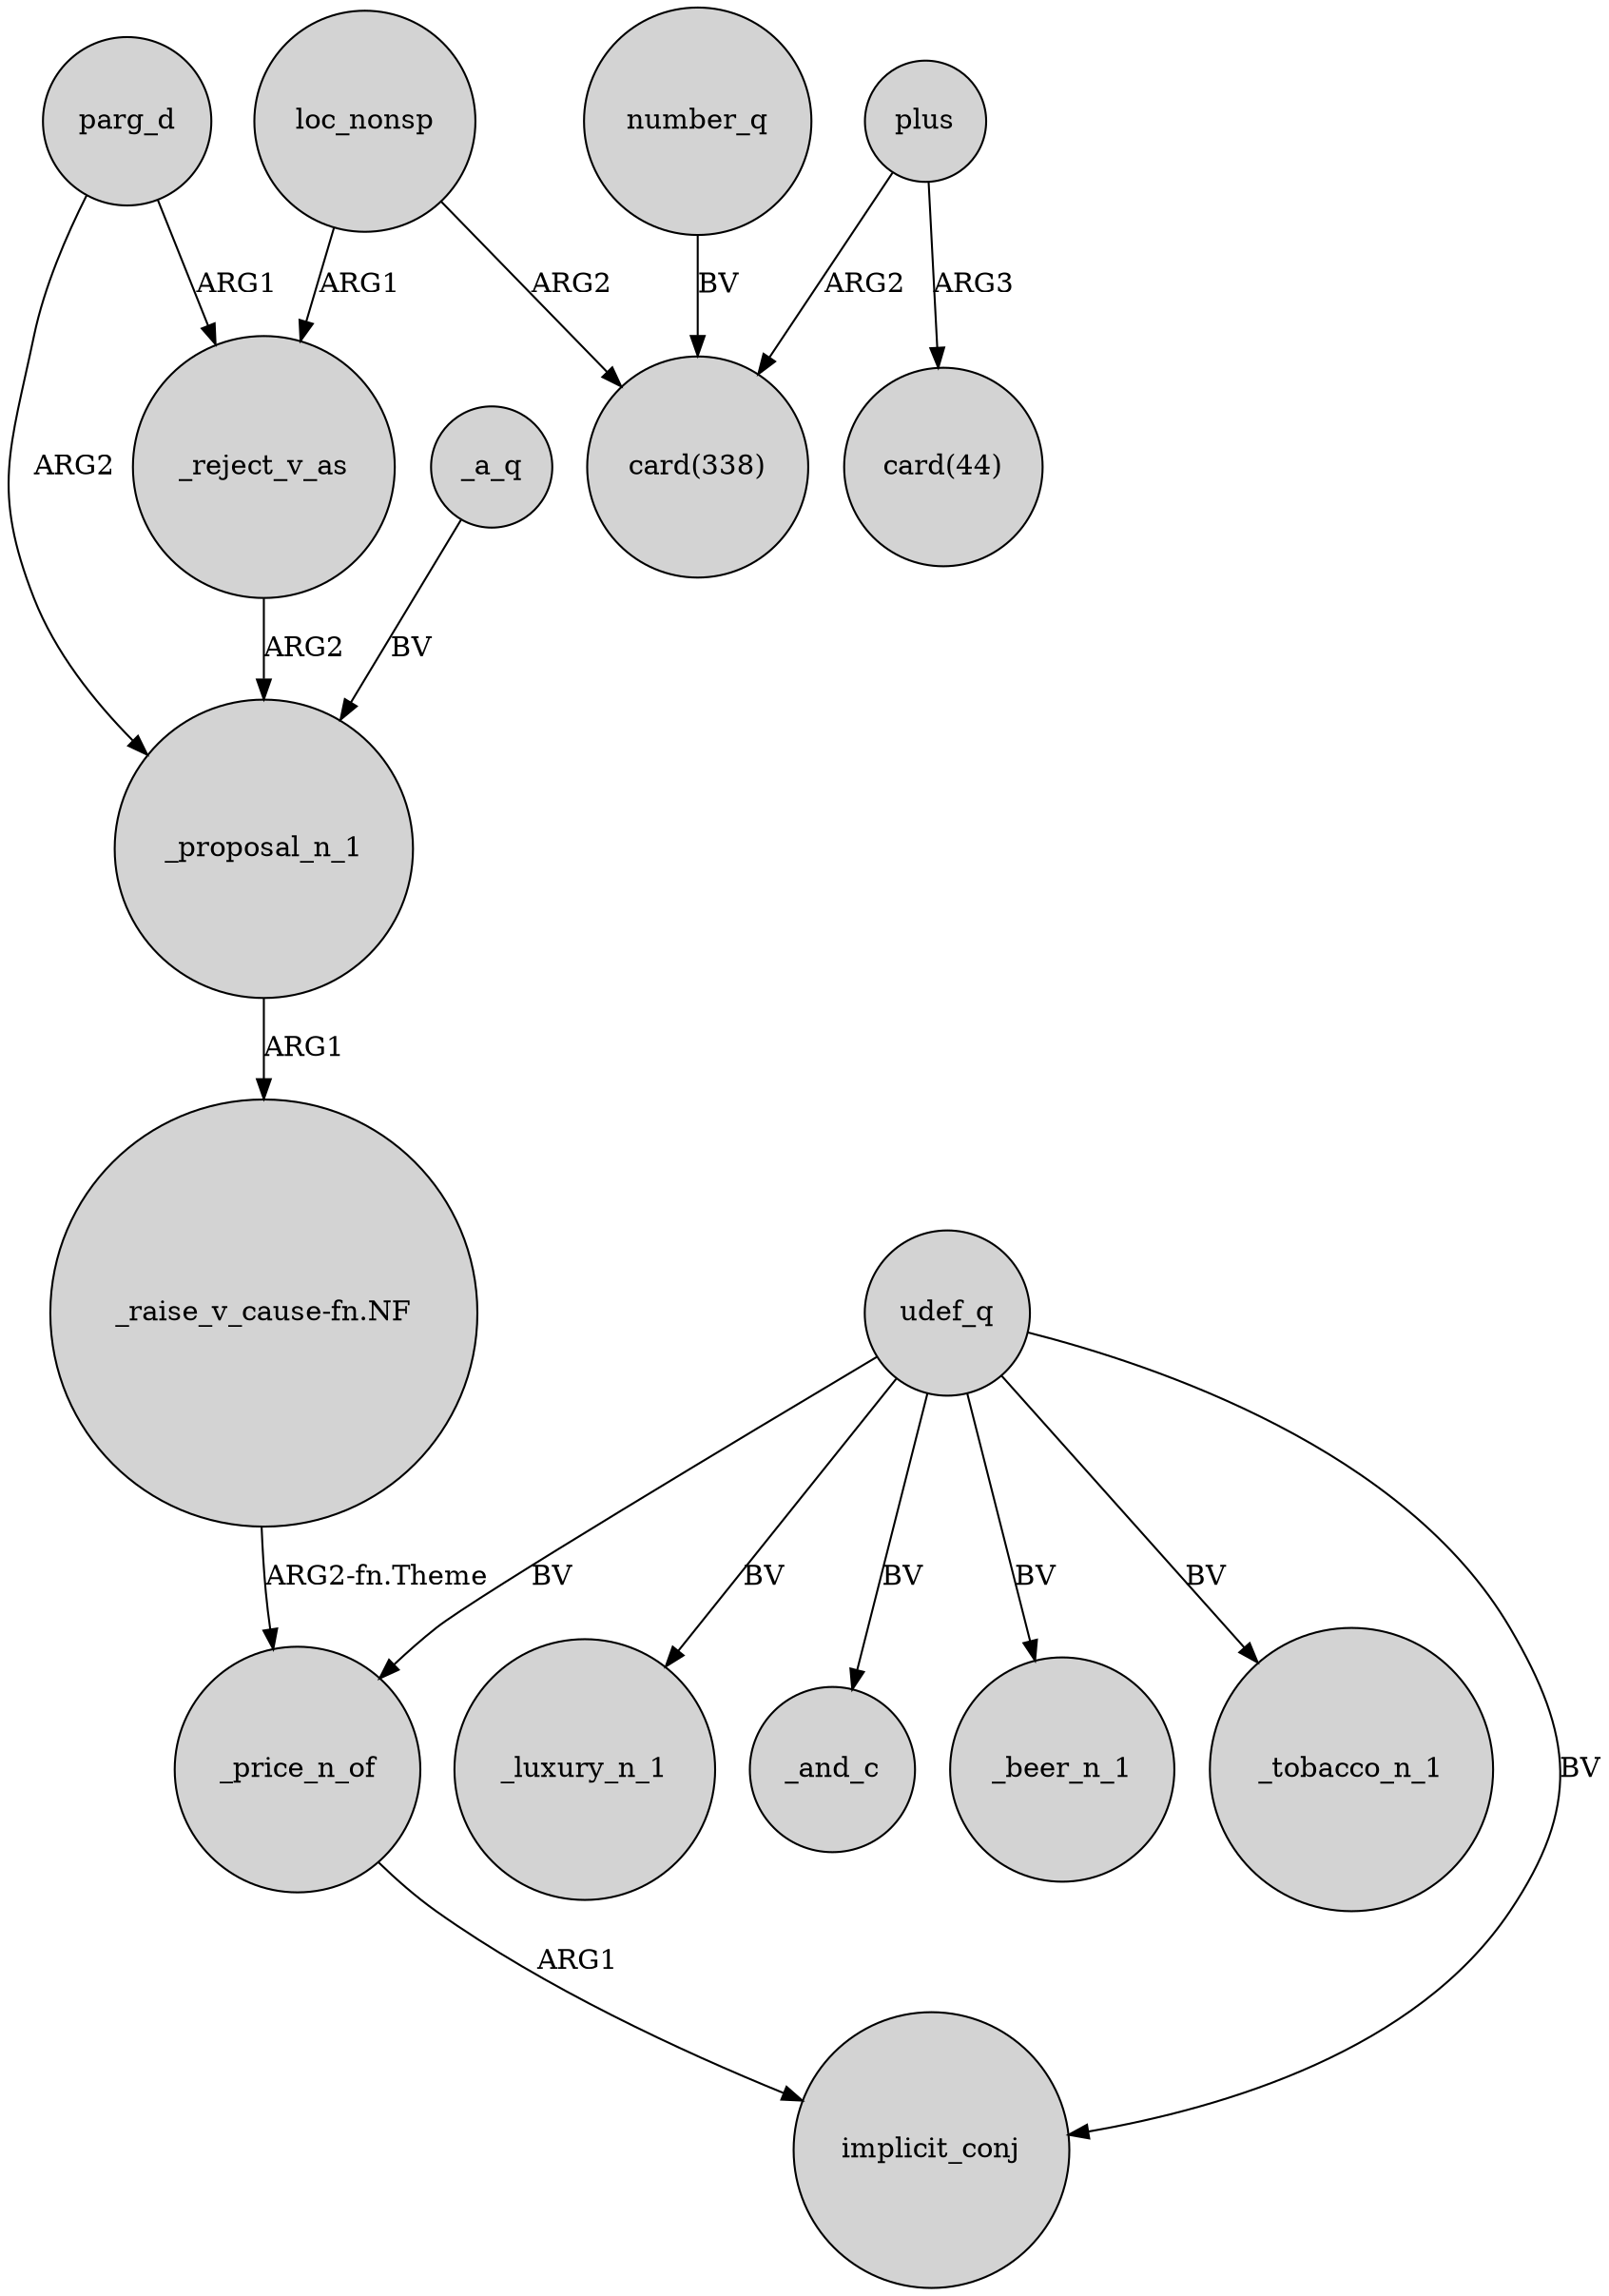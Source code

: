 digraph {
	node [shape=circle style=filled]
	_price_n_of -> implicit_conj [label=ARG1]
	udef_q -> _luxury_n_1 [label=BV]
	loc_nonsp -> _reject_v_as [label=ARG1]
	"_raise_v_cause-fn.NF" -> _price_n_of [label="ARG2-fn.Theme"]
	_reject_v_as -> _proposal_n_1 [label=ARG2]
	number_q -> "card(338)" [label=BV]
	udef_q -> _price_n_of [label=BV]
	parg_d -> _reject_v_as [label=ARG1]
	plus -> "card(338)" [label=ARG2]
	udef_q -> implicit_conj [label=BV]
	_proposal_n_1 -> "_raise_v_cause-fn.NF" [label=ARG1]
	udef_q -> _and_c [label=BV]
	loc_nonsp -> "card(338)" [label=ARG2]
	udef_q -> _beer_n_1 [label=BV]
	udef_q -> _tobacco_n_1 [label=BV]
	_a_q -> _proposal_n_1 [label=BV]
	plus -> "card(44)" [label=ARG3]
	parg_d -> _proposal_n_1 [label=ARG2]
}
